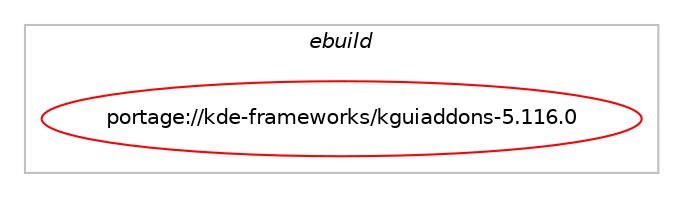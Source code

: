 digraph prolog {

# *************
# Graph options
# *************

newrank=true;
concentrate=true;
compound=true;
graph [rankdir=LR,fontname=Helvetica,fontsize=10,ranksep=1.5];#, ranksep=2.5, nodesep=0.2];
edge  [arrowhead=vee];
node  [fontname=Helvetica,fontsize=10];

# **********
# The ebuild
# **********

subgraph cluster_leftcol {
color=gray;
label=<<i>ebuild</i>>;
id [label="portage://kde-frameworks/kguiaddons-5.116.0", color=red, width=4, href="../kde-frameworks/kguiaddons-5.116.0.svg"];
}

# ****************
# The dependencies
# ****************

subgraph cluster_midcol {
color=gray;
label=<<i>dependencies</i>>;
subgraph cluster_compile {
fillcolor="#eeeeee";
style=filled;
label=<<i>compile</i>>;
# *** BEGIN UNKNOWN DEPENDENCY TYPE (TODO) ***
# id -> equal(use_conditional_group(positive,X,portage://kde-frameworks/kguiaddons-5.116.0,[package_dependency(portage://kde-frameworks/kguiaddons-5.116.0,install,no,dev-qt,qtx11extras,greaterequal,[5.15.9,,,5.15.9],[slot(5)],[]),package_dependency(portage://kde-frameworks/kguiaddons-5.116.0,install,no,x11-libs,libX11,none,[,,],[],[])]))
# *** END UNKNOWN DEPENDENCY TYPE (TODO) ***

# *** BEGIN UNKNOWN DEPENDENCY TYPE (TODO) ***
# id -> equal(use_conditional_group(positive,X,portage://kde-frameworks/kguiaddons-5.116.0,[package_dependency(portage://kde-frameworks/kguiaddons-5.116.0,install,no,x11-libs,libxcb,none,[,,],[],[])]))
# *** END UNKNOWN DEPENDENCY TYPE (TODO) ***

# *** BEGIN UNKNOWN DEPENDENCY TYPE (TODO) ***
# id -> equal(use_conditional_group(positive,dbus,portage://kde-frameworks/kguiaddons-5.116.0,[package_dependency(portage://kde-frameworks/kguiaddons-5.116.0,install,no,dev-qt,qtdbus,greaterequal,[5.15.9,,,5.15.9],[slot(5)],[])]))
# *** END UNKNOWN DEPENDENCY TYPE (TODO) ***

# *** BEGIN UNKNOWN DEPENDENCY TYPE (TODO) ***
# id -> equal(use_conditional_group(positive,doc,portage://kde-frameworks/kguiaddons-5.116.0,[package_dependency(portage://kde-frameworks/kguiaddons-5.116.0,install,no,dev-qt,qt-docs,none,[,,],[slot(5)],[])]))
# *** END UNKNOWN DEPENDENCY TYPE (TODO) ***

# *** BEGIN UNKNOWN DEPENDENCY TYPE (TODO) ***
# id -> equal(use_conditional_group(positive,test,portage://kde-frameworks/kguiaddons-5.116.0,[package_dependency(portage://kde-frameworks/kguiaddons-5.116.0,install,no,dev-qt,qttest,none,[,,],[slot(5)],[])]))
# *** END UNKNOWN DEPENDENCY TYPE (TODO) ***

# *** BEGIN UNKNOWN DEPENDENCY TYPE (TODO) ***
# id -> equal(use_conditional_group(positive,wayland,portage://kde-frameworks/kguiaddons-5.116.0,[package_dependency(portage://kde-frameworks/kguiaddons-5.116.0,install,no,dev-libs,plasma-wayland-protocols,greaterequal,[1.7.0,,,1.7.0],[],[])]))
# *** END UNKNOWN DEPENDENCY TYPE (TODO) ***

# *** BEGIN UNKNOWN DEPENDENCY TYPE (TODO) ***
# id -> equal(use_conditional_group(positive,wayland,portage://kde-frameworks/kguiaddons-5.116.0,[package_dependency(portage://kde-frameworks/kguiaddons-5.116.0,install,no,dev-libs,wayland,none,[,,],[],[]),package_dependency(portage://kde-frameworks/kguiaddons-5.116.0,install,no,dev-qt,qtgui,greaterequal,[5.15.9,,,5.15.9],[slot(5),equal],[use(enable(wayland),none)]),package_dependency(portage://kde-frameworks/kguiaddons-5.116.0,install,no,dev-qt,qtwayland,greaterequal,[5.15.9,,,5.15.9],[slot(5)],[])]))
# *** END UNKNOWN DEPENDENCY TYPE (TODO) ***

# *** BEGIN UNKNOWN DEPENDENCY TYPE (TODO) ***
# id -> equal(package_dependency(portage://kde-frameworks/kguiaddons-5.116.0,install,no,dev-qt,qtcore,none,[,,],[slot(5)],[]))
# *** END UNKNOWN DEPENDENCY TYPE (TODO) ***

# *** BEGIN UNKNOWN DEPENDENCY TYPE (TODO) ***
# id -> equal(package_dependency(portage://kde-frameworks/kguiaddons-5.116.0,install,no,dev-qt,qtgui,greaterequal,[5.15.9,,,5.15.9],[slot(5)],[]))
# *** END UNKNOWN DEPENDENCY TYPE (TODO) ***

# *** BEGIN UNKNOWN DEPENDENCY TYPE (TODO) ***
# id -> equal(package_dependency(portage://kde-frameworks/kguiaddons-5.116.0,install,no,x11-base,xorg-proto,none,[,,],[],[]))
# *** END UNKNOWN DEPENDENCY TYPE (TODO) ***

}
subgraph cluster_compileandrun {
fillcolor="#eeeeee";
style=filled;
label=<<i>compile and run</i>>;
}
subgraph cluster_run {
fillcolor="#eeeeee";
style=filled;
label=<<i>run</i>>;
# *** BEGIN UNKNOWN DEPENDENCY TYPE (TODO) ***
# id -> equal(any_of_group([package_dependency(portage://kde-frameworks/kguiaddons-5.116.0,run,no,kde-frameworks,breeze-icons,none,[,,],any_different_slot,[]),package_dependency(portage://kde-frameworks/kguiaddons-5.116.0,run,no,kde-frameworks,oxygen-icons,none,[,,],any_different_slot,[])]))
# *** END UNKNOWN DEPENDENCY TYPE (TODO) ***

# *** BEGIN UNKNOWN DEPENDENCY TYPE (TODO) ***
# id -> equal(use_conditional_group(positive,X,portage://kde-frameworks/kguiaddons-5.116.0,[package_dependency(portage://kde-frameworks/kguiaddons-5.116.0,run,no,dev-qt,qtx11extras,greaterequal,[5.15.9,,,5.15.9],[slot(5)],[]),package_dependency(portage://kde-frameworks/kguiaddons-5.116.0,run,no,x11-libs,libX11,none,[,,],[],[])]))
# *** END UNKNOWN DEPENDENCY TYPE (TODO) ***

# *** BEGIN UNKNOWN DEPENDENCY TYPE (TODO) ***
# id -> equal(use_conditional_group(positive,dbus,portage://kde-frameworks/kguiaddons-5.116.0,[package_dependency(portage://kde-frameworks/kguiaddons-5.116.0,run,no,dev-qt,qtdbus,greaterequal,[5.15.9,,,5.15.9],[slot(5)],[])]))
# *** END UNKNOWN DEPENDENCY TYPE (TODO) ***

# *** BEGIN UNKNOWN DEPENDENCY TYPE (TODO) ***
# id -> equal(use_conditional_group(positive,doc,portage://kde-frameworks/kguiaddons-5.116.0,[package_dependency(portage://kde-frameworks/kguiaddons-5.116.0,run,no,dev-qt,qt-docs,none,[,,],[slot(5)],[])]))
# *** END UNKNOWN DEPENDENCY TYPE (TODO) ***

# *** BEGIN UNKNOWN DEPENDENCY TYPE (TODO) ***
# id -> equal(use_conditional_group(positive,kf6compat,portage://kde-frameworks/kguiaddons-5.116.0,[package_dependency(portage://kde-frameworks/kguiaddons-5.116.0,run,no,kde-frameworks,kguiaddons,none,[,,],[slot(6)],[])]))
# *** END UNKNOWN DEPENDENCY TYPE (TODO) ***

# *** BEGIN UNKNOWN DEPENDENCY TYPE (TODO) ***
# id -> equal(use_conditional_group(positive,wayland,portage://kde-frameworks/kguiaddons-5.116.0,[package_dependency(portage://kde-frameworks/kguiaddons-5.116.0,run,no,dev-libs,wayland,none,[,,],[],[]),package_dependency(portage://kde-frameworks/kguiaddons-5.116.0,run,no,dev-qt,qtgui,greaterequal,[5.15.9,,,5.15.9],[slot(5),equal],[use(enable(wayland),none)]),package_dependency(portage://kde-frameworks/kguiaddons-5.116.0,run,no,dev-qt,qtwayland,greaterequal,[5.15.9,,,5.15.9],[slot(5)],[])]))
# *** END UNKNOWN DEPENDENCY TYPE (TODO) ***

# *** BEGIN UNKNOWN DEPENDENCY TYPE (TODO) ***
# id -> equal(package_dependency(portage://kde-frameworks/kguiaddons-5.116.0,run,no,dev-qt,qtcore,none,[,,],[slot(5)],[]))
# *** END UNKNOWN DEPENDENCY TYPE (TODO) ***

# *** BEGIN UNKNOWN DEPENDENCY TYPE (TODO) ***
# id -> equal(package_dependency(portage://kde-frameworks/kguiaddons-5.116.0,run,no,dev-qt,qtgui,greaterequal,[5.15.9,,,5.15.9],[slot(5)],[]))
# *** END UNKNOWN DEPENDENCY TYPE (TODO) ***

# *** BEGIN UNKNOWN DEPENDENCY TYPE (TODO) ***
# id -> equal(package_dependency(portage://kde-frameworks/kguiaddons-5.116.0,run,no,kde-frameworks,kf-env,greaterequal,[4,,,4],[],[]))
# *** END UNKNOWN DEPENDENCY TYPE (TODO) ***

}
}

# **************
# The candidates
# **************

subgraph cluster_choices {
rank=same;
color=gray;
label=<<i>candidates</i>>;

}

}
